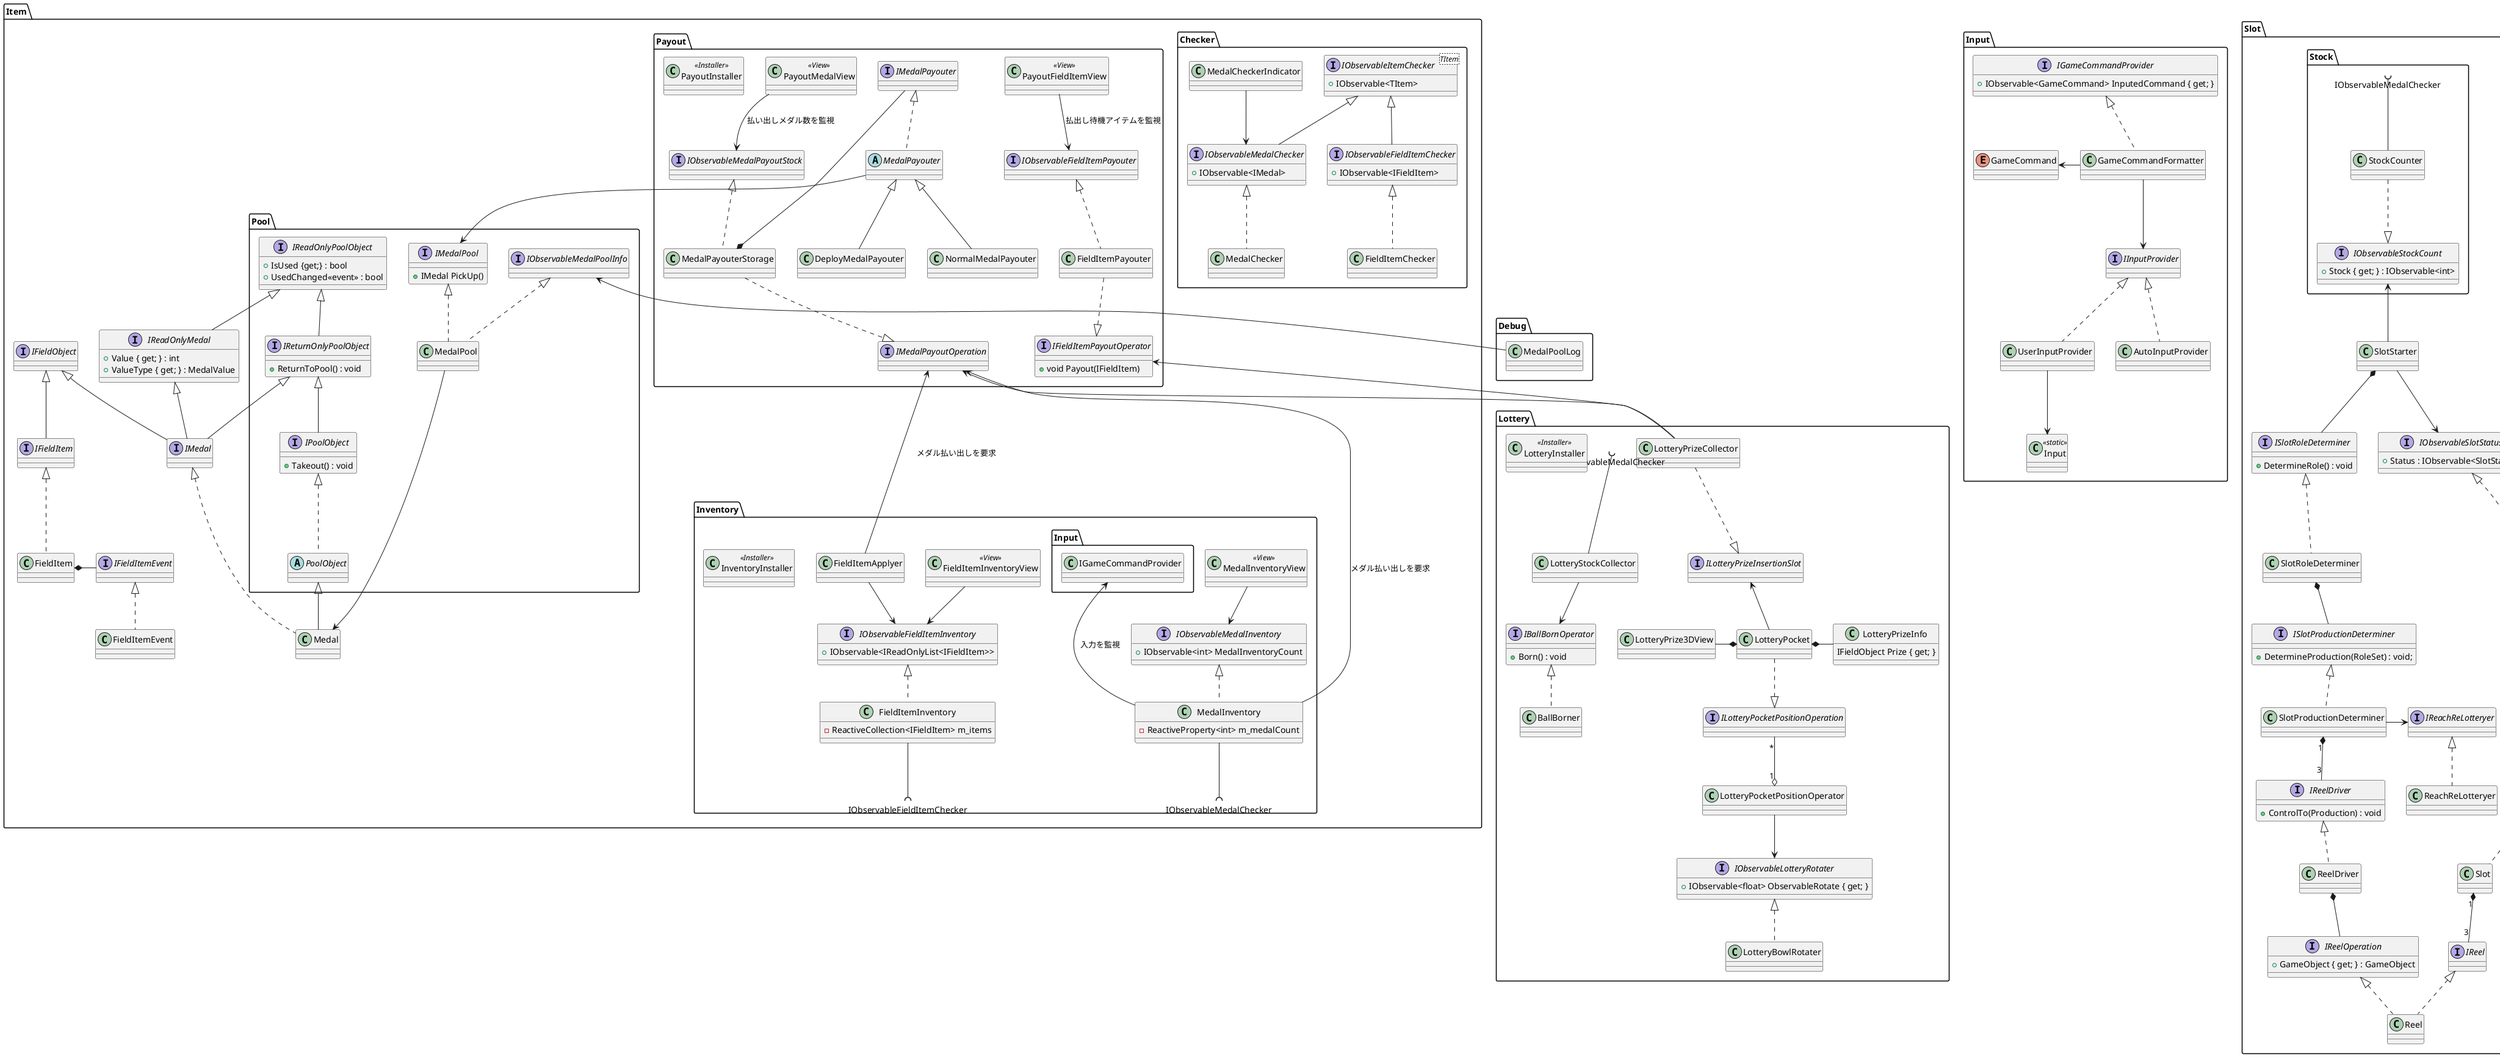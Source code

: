 @startuml MedalPusher

namespace Case{
    class PusherMover
}

namespace Item{
    interface IFieldItem
    class FieldItem
    interface IFieldItemEvent
    class FieldItemEvent
    IFieldItem <|.. FieldItem
    IFieldItemEvent <|.. FieldItemEvent
    FieldItem *- IFieldItemEvent

    interface IReadOnlyMedal{
        +Value { get; } : int
        +ValueType { get; } : MedalValue
    }
    interface IMedal
    class Medal
    IReadOnlyMedal <|-- IMedal
    IMedal <|.. Medal

    interface IFieldObject
    IFieldObject <|-- IMedal
    IFieldObject <|-- IFieldItem

    namespace Pool{
        interface IReadOnlyPoolObject{
            +IsUsed {get;} : bool
            +UsedChanged<<event>> : bool
        }
        interface IReturnOnlyPoolObject{
            +ReturnToPool() : void
        }
        interface IPoolObject{
            +Takeout() : void
        }
        abstract PoolObject
        
        IReadOnlyPoolObject <|-- IReturnOnlyPoolObject
        IReturnOnlyPoolObject <|-- IPoolObject
        IReturnOnlyPoolObject <|-- Item.IMedal
        IPoolObject <|.. PoolObject
        PoolObject <|-- Item.Medal
        IReadOnlyPoolObject <|-- Item.IReadOnlyMedal
        

        interface IMedalPool{
            +IMedal PickUp()
        }
        interface IObservableMedalPoolInfo
        class MedalPool

        IMedalPool <|.. MedalPool
        IObservableMedalPoolInfo <|.. MedalPool

        MedalPool --> Item.Medal
    }
    
    namespace Checker{
        interface IObservableItemChecker<TItem>{
            +IObservable<TItem>
        }

        interface IObservableMedalChecker{
            +IObservable<IMedal>
        }
        class MedalChecker
        IObservableItemChecker <|-- IObservableMedalChecker
        IObservableMedalChecker <|.. MedalChecker

        interface IObservableFieldItemChecker{
            +IObservable<IFieldItem>
        }
        class FieldItemChecker
        IObservableItemChecker <|-- IObservableFieldItemChecker
        IObservableFieldItemChecker <|.. FieldItemChecker

        MedalCheckerIndicator --> IObservableMedalChecker

    }
    
    namespace Payout{
        interface IMedalPayoutOperation
        interface IObservableMedalPayoutStock
        class MedalPayouterStorage
        MedalPayouterStorage ..|> IMedalPayoutOperation
        IObservableMedalPayoutStock <|.. MedalPayouterStorage
        IMedalPayouter ---* MedalPayouterStorage

        interface IMedalPayouter
        abstract MedalPayouter
        class NormalMedalPayouter
        class DeployMedalPayouter
        IMedalPayouter <|.. MedalPayouter
        MedalPayouter <|-- NormalMedalPayouter
        MedalPayouter <|-- DeployMedalPayouter
        MedalPayouter --> Item.Pool.IMedalPool


        interface IObservableFieldItemPayouter{
        }
        interface IFieldItemPayoutOperator{
            +void Payout(IFieldItem)
        }
        class FieldItemPayouter
        FieldItemPayouter ..|> IFieldItemPayoutOperator
        IObservableFieldItemPayouter <|.. FieldItemPayouter

        class PayoutMedalView<<View>>
        class PayoutFieldItemView<<View>>
        PayoutMedalView --> IObservableMedalPayoutStock : 払い出しメダル数を監視
        PayoutFieldItemView --> IObservableFieldItemPayouter : 払出し待機アイテムを監視



        class PayoutInstaller<<Installer>>
    }
    
    namespace Inventory{
        interface IObservableMedalInventory{
            +IObservable<int> MedalInventoryCount
        }
        class MedalInventory{
            -ReactiveProperty<int> m_medalCount
        }
        IObservableMedalInventory <|.. MedalInventory

        interface IObservableFieldItemInventory{
            +IObservable<IReadOnlyList<IFieldItem>> 
        }
        class FieldItemInventory{
            -ReactiveCollection<IFieldItem> m_items
        }
        IObservableFieldItemInventory <|.. FieldItemInventory

        MedalInventory --(( IObservableMedalChecker
        FieldItemInventory --(( IObservableFieldItemChecker
        Input.IGameCommandProvider <--- MedalInventory : 入力を監視

        class FieldItemApplyer
        Item.Payout.IMedalPayoutOperation <--- FieldItemApplyer : メダル払い出しを要求

        class MedalInventoryView<<View>>
        MedalInventoryView --> IObservableMedalInventory
        class FieldItemInventoryView<<View>>
        FieldItemInventoryView --> IObservableFieldItemInventory

        FieldItemApplyer --> IObservableFieldItemInventory
        MedalInventory --> Item.Payout.IMedalPayoutOperation : メダル払い出しを要求

        class InventoryInstaller<<Installer>>
    }


}

namespace Input{
    enum GameCommand
    interface IGameCommandProvider{
        +IObservable<GameCommand> InputedCommand { get; }
    }
    class GameCommandFormatter
    GameCommand <- GameCommandFormatter
    IGameCommandProvider <|.. GameCommandFormatter
    GameCommandFormatter --> IInputProvider
    interface IInputProvider
    class UserInputProvider
    class AutoInputProvider
    class Input<<static>>
    IInputProvider <|.. UserInputProvider
    IInputProvider <|.. AutoInputProvider
    UserInputProvider --> Input
}

namespace Slot{
    namespace Stock{
        interface IObservableStockCount{
            +Stock { get; } : IObservable<int>
        }
        class StockCounter
        StockCounter ..|> IObservableStockCount
        IObservableMedalChecker ))-- StockCounter
    }

    class SlotStarter
    Slot.Stock.IObservableStockCount <-- SlotStarter 
    SlotStarter *--  ISlotRoleDeterminer

    interface ISlotRoleDeterminer{
        +DetermineRole() : void
    }
    class SlotRoleDeterminer
    ISlotRoleDeterminer <|.. SlotRoleDeterminer
    SlotRoleDeterminer *-- ISlotProductionDeterminer

    interface ISlotProductionDeterminer{
        +DetermineProduction(RoleSet) : void;
    }
    class SlotProductionDeterminer
    ISlotProductionDeterminer <|.. SlotProductionDeterminer
    SlotProductionDeterminer "1"*--"3"  IReelDriver

    interface IReachReLotteryer
    class ReachReLotteryer
    IReachReLotteryer <|.. ReachReLotteryer

    SlotProductionDeterminer -> IReachReLotteryer

    interface IReelDriver{
        +ControlTo(Production) : void
    }
    class ReelDriver
    ReelDriver *-- IReelOperation
    IReelDriver <|.. ReelDriver

    interface IReelOperation{
        +GameObject { get; } : GameObject
    }
    interface IReel
    class Reel
    IReel <|.. Reel
    IReelOperation <|.. Reel

    interface IObservableSlotStatus{
        +Status : IObservable<SlotStatus>
    }
    class Slot
    IObservableSlotStatus <|...... Slot
    Slot "1"*--"3" IReel

    SlotStarter --> IObservableSlotStatus
}

namespace PayoutPinball{
    interface IPinballPocket
    class PinballPocket
    IPinballPocket <|.. PinballPocket

    interface IPinballEvent
    class PinballEvent
    IPinballEvent <|.. PinballEvent

    PinballPocket *- IPinballEvent
    PinballPocket --(( IObservableMedalChecker
}

namespace Lottery{
    interface IObservableLotteryRotater{
        +IObservable<float> ObservableRotate { get; }
    }
    class LotteryBowlRotater
    IObservableLotteryRotater <|.. LotteryBowlRotater

    class LotteryPrizeInfo{
        IFieldObject Prize { get; }
    }
    interface ILotteryPocketPositionOperation
    class LotteryPocket
    LotteryPocket ..|> ILotteryPocketPositionOperation

    class LotteryPocketPositionOperator
    LotteryPocketPositionOperator --> IObservableLotteryRotater 
    ILotteryPocketPositionOperation "*" --o "1" LotteryPocketPositionOperator

    class LotteryPrize3DView
    LotteryPrize3DView -* LotteryPocket

    interface ILotteryPrizeInsertionSlot
    class LotteryPrizeCollector
    LotteryPrizeCollector ..|> ILotteryPrizeInsertionSlot

    ILotteryPrizeInsertionSlot <-- LotteryPocket
    LotteryPocket *- LotteryPrizeInfo

    Item.Payout.IFieldItemPayoutOperator <-- LotteryPrizeCollector
    Item.Payout.IMedalPayoutOperation <-- LotteryPrizeCollector

    interface IBallBornOperator{
        +Born() : void
    }
    class BallBorner
    IBallBornOperator <|.. BallBorner


    class LotteryStockCollector
    IObservableMedalChecker ))-- LotteryStockCollector
    LotteryStockCollector --> IBallBornOperator

    class LotteryInstaller<<Installer>>{}
}

namespace Debug{
    class MedalPoolLog

    Item.Pool.IObservableMedalPoolInfo <-- MedalPoolLog
}

class SceneInstaller<<Installer>>

@enduml